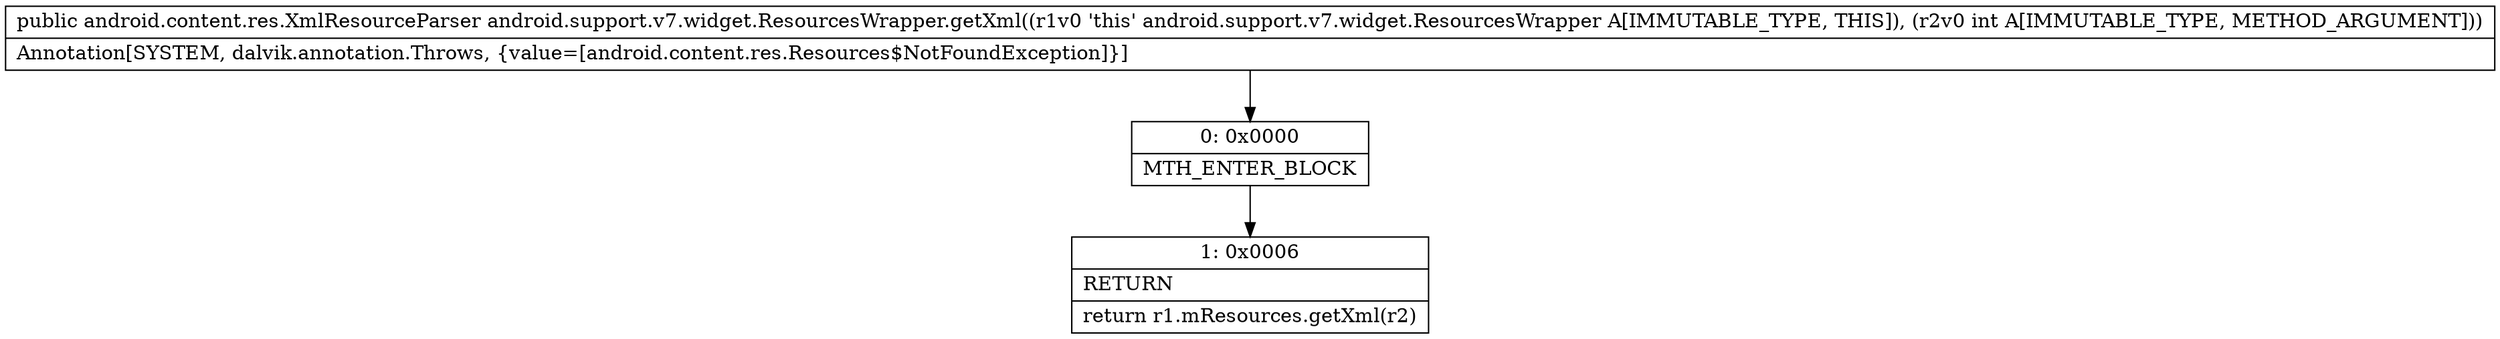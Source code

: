 digraph "CFG forandroid.support.v7.widget.ResourcesWrapper.getXml(I)Landroid\/content\/res\/XmlResourceParser;" {
Node_0 [shape=record,label="{0\:\ 0x0000|MTH_ENTER_BLOCK\l}"];
Node_1 [shape=record,label="{1\:\ 0x0006|RETURN\l|return r1.mResources.getXml(r2)\l}"];
MethodNode[shape=record,label="{public android.content.res.XmlResourceParser android.support.v7.widget.ResourcesWrapper.getXml((r1v0 'this' android.support.v7.widget.ResourcesWrapper A[IMMUTABLE_TYPE, THIS]), (r2v0 int A[IMMUTABLE_TYPE, METHOD_ARGUMENT]))  | Annotation[SYSTEM, dalvik.annotation.Throws, \{value=[android.content.res.Resources$NotFoundException]\}]\l}"];
MethodNode -> Node_0;
Node_0 -> Node_1;
}


